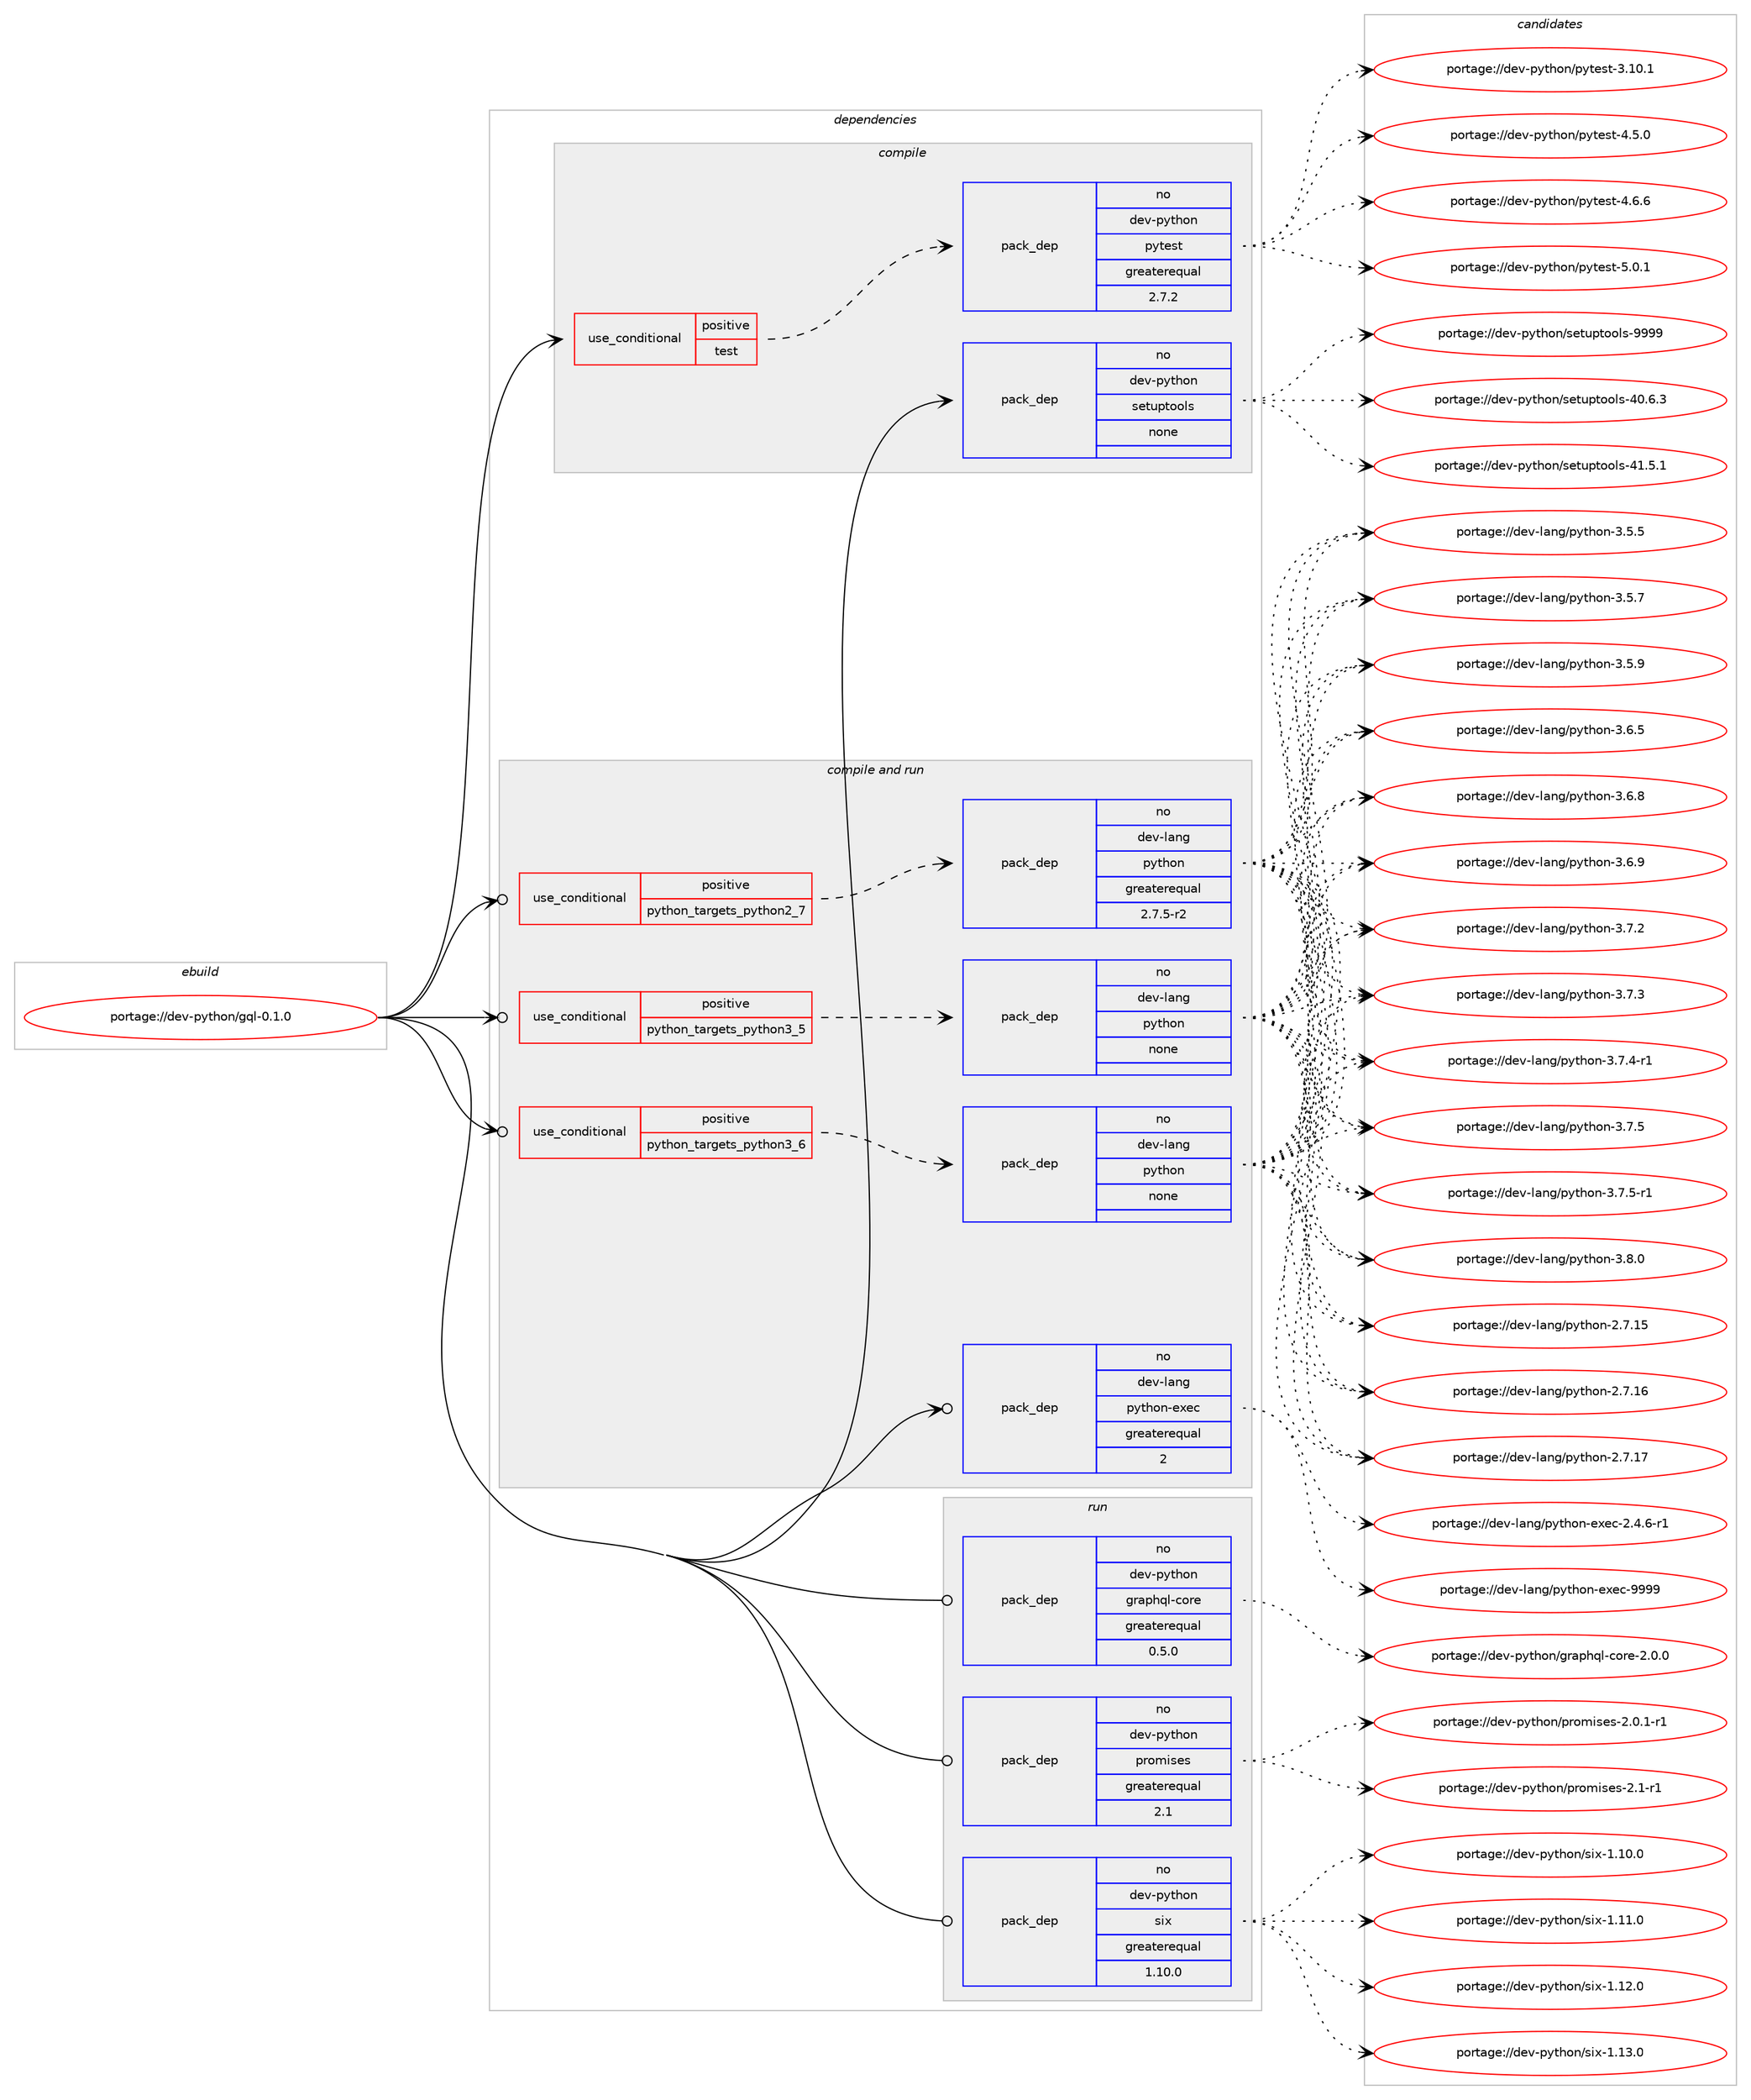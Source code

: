 digraph prolog {

# *************
# Graph options
# *************

newrank=true;
concentrate=true;
compound=true;
graph [rankdir=LR,fontname=Helvetica,fontsize=10,ranksep=1.5];#, ranksep=2.5, nodesep=0.2];
edge  [arrowhead=vee];
node  [fontname=Helvetica,fontsize=10];

# **********
# The ebuild
# **********

subgraph cluster_leftcol {
color=gray;
rank=same;
label=<<i>ebuild</i>>;
id [label="portage://dev-python/gql-0.1.0", color=red, width=4, href="../dev-python/gql-0.1.0.svg"];
}

# ****************
# The dependencies
# ****************

subgraph cluster_midcol {
color=gray;
label=<<i>dependencies</i>>;
subgraph cluster_compile {
fillcolor="#eeeeee";
style=filled;
label=<<i>compile</i>>;
subgraph cond29428 {
dependency142171 [label=<<TABLE BORDER="0" CELLBORDER="1" CELLSPACING="0" CELLPADDING="4"><TR><TD ROWSPAN="3" CELLPADDING="10">use_conditional</TD></TR><TR><TD>positive</TD></TR><TR><TD>test</TD></TR></TABLE>>, shape=none, color=red];
subgraph pack109424 {
dependency142172 [label=<<TABLE BORDER="0" CELLBORDER="1" CELLSPACING="0" CELLPADDING="4" WIDTH="220"><TR><TD ROWSPAN="6" CELLPADDING="30">pack_dep</TD></TR><TR><TD WIDTH="110">no</TD></TR><TR><TD>dev-python</TD></TR><TR><TD>pytest</TD></TR><TR><TD>greaterequal</TD></TR><TR><TD>2.7.2</TD></TR></TABLE>>, shape=none, color=blue];
}
dependency142171:e -> dependency142172:w [weight=20,style="dashed",arrowhead="vee"];
}
id:e -> dependency142171:w [weight=20,style="solid",arrowhead="vee"];
subgraph pack109425 {
dependency142173 [label=<<TABLE BORDER="0" CELLBORDER="1" CELLSPACING="0" CELLPADDING="4" WIDTH="220"><TR><TD ROWSPAN="6" CELLPADDING="30">pack_dep</TD></TR><TR><TD WIDTH="110">no</TD></TR><TR><TD>dev-python</TD></TR><TR><TD>setuptools</TD></TR><TR><TD>none</TD></TR><TR><TD></TD></TR></TABLE>>, shape=none, color=blue];
}
id:e -> dependency142173:w [weight=20,style="solid",arrowhead="vee"];
}
subgraph cluster_compileandrun {
fillcolor="#eeeeee";
style=filled;
label=<<i>compile and run</i>>;
subgraph cond29429 {
dependency142174 [label=<<TABLE BORDER="0" CELLBORDER="1" CELLSPACING="0" CELLPADDING="4"><TR><TD ROWSPAN="3" CELLPADDING="10">use_conditional</TD></TR><TR><TD>positive</TD></TR><TR><TD>python_targets_python2_7</TD></TR></TABLE>>, shape=none, color=red];
subgraph pack109426 {
dependency142175 [label=<<TABLE BORDER="0" CELLBORDER="1" CELLSPACING="0" CELLPADDING="4" WIDTH="220"><TR><TD ROWSPAN="6" CELLPADDING="30">pack_dep</TD></TR><TR><TD WIDTH="110">no</TD></TR><TR><TD>dev-lang</TD></TR><TR><TD>python</TD></TR><TR><TD>greaterequal</TD></TR><TR><TD>2.7.5-r2</TD></TR></TABLE>>, shape=none, color=blue];
}
dependency142174:e -> dependency142175:w [weight=20,style="dashed",arrowhead="vee"];
}
id:e -> dependency142174:w [weight=20,style="solid",arrowhead="odotvee"];
subgraph cond29430 {
dependency142176 [label=<<TABLE BORDER="0" CELLBORDER="1" CELLSPACING="0" CELLPADDING="4"><TR><TD ROWSPAN="3" CELLPADDING="10">use_conditional</TD></TR><TR><TD>positive</TD></TR><TR><TD>python_targets_python3_5</TD></TR></TABLE>>, shape=none, color=red];
subgraph pack109427 {
dependency142177 [label=<<TABLE BORDER="0" CELLBORDER="1" CELLSPACING="0" CELLPADDING="4" WIDTH="220"><TR><TD ROWSPAN="6" CELLPADDING="30">pack_dep</TD></TR><TR><TD WIDTH="110">no</TD></TR><TR><TD>dev-lang</TD></TR><TR><TD>python</TD></TR><TR><TD>none</TD></TR><TR><TD></TD></TR></TABLE>>, shape=none, color=blue];
}
dependency142176:e -> dependency142177:w [weight=20,style="dashed",arrowhead="vee"];
}
id:e -> dependency142176:w [weight=20,style="solid",arrowhead="odotvee"];
subgraph cond29431 {
dependency142178 [label=<<TABLE BORDER="0" CELLBORDER="1" CELLSPACING="0" CELLPADDING="4"><TR><TD ROWSPAN="3" CELLPADDING="10">use_conditional</TD></TR><TR><TD>positive</TD></TR><TR><TD>python_targets_python3_6</TD></TR></TABLE>>, shape=none, color=red];
subgraph pack109428 {
dependency142179 [label=<<TABLE BORDER="0" CELLBORDER="1" CELLSPACING="0" CELLPADDING="4" WIDTH="220"><TR><TD ROWSPAN="6" CELLPADDING="30">pack_dep</TD></TR><TR><TD WIDTH="110">no</TD></TR><TR><TD>dev-lang</TD></TR><TR><TD>python</TD></TR><TR><TD>none</TD></TR><TR><TD></TD></TR></TABLE>>, shape=none, color=blue];
}
dependency142178:e -> dependency142179:w [weight=20,style="dashed",arrowhead="vee"];
}
id:e -> dependency142178:w [weight=20,style="solid",arrowhead="odotvee"];
subgraph pack109429 {
dependency142180 [label=<<TABLE BORDER="0" CELLBORDER="1" CELLSPACING="0" CELLPADDING="4" WIDTH="220"><TR><TD ROWSPAN="6" CELLPADDING="30">pack_dep</TD></TR><TR><TD WIDTH="110">no</TD></TR><TR><TD>dev-lang</TD></TR><TR><TD>python-exec</TD></TR><TR><TD>greaterequal</TD></TR><TR><TD>2</TD></TR></TABLE>>, shape=none, color=blue];
}
id:e -> dependency142180:w [weight=20,style="solid",arrowhead="odotvee"];
}
subgraph cluster_run {
fillcolor="#eeeeee";
style=filled;
label=<<i>run</i>>;
subgraph pack109430 {
dependency142181 [label=<<TABLE BORDER="0" CELLBORDER="1" CELLSPACING="0" CELLPADDING="4" WIDTH="220"><TR><TD ROWSPAN="6" CELLPADDING="30">pack_dep</TD></TR><TR><TD WIDTH="110">no</TD></TR><TR><TD>dev-python</TD></TR><TR><TD>graphql-core</TD></TR><TR><TD>greaterequal</TD></TR><TR><TD>0.5.0</TD></TR></TABLE>>, shape=none, color=blue];
}
id:e -> dependency142181:w [weight=20,style="solid",arrowhead="odot"];
subgraph pack109431 {
dependency142182 [label=<<TABLE BORDER="0" CELLBORDER="1" CELLSPACING="0" CELLPADDING="4" WIDTH="220"><TR><TD ROWSPAN="6" CELLPADDING="30">pack_dep</TD></TR><TR><TD WIDTH="110">no</TD></TR><TR><TD>dev-python</TD></TR><TR><TD>promises</TD></TR><TR><TD>greaterequal</TD></TR><TR><TD>2.1</TD></TR></TABLE>>, shape=none, color=blue];
}
id:e -> dependency142182:w [weight=20,style="solid",arrowhead="odot"];
subgraph pack109432 {
dependency142183 [label=<<TABLE BORDER="0" CELLBORDER="1" CELLSPACING="0" CELLPADDING="4" WIDTH="220"><TR><TD ROWSPAN="6" CELLPADDING="30">pack_dep</TD></TR><TR><TD WIDTH="110">no</TD></TR><TR><TD>dev-python</TD></TR><TR><TD>six</TD></TR><TR><TD>greaterequal</TD></TR><TR><TD>1.10.0</TD></TR></TABLE>>, shape=none, color=blue];
}
id:e -> dependency142183:w [weight=20,style="solid",arrowhead="odot"];
}
}

# **************
# The candidates
# **************

subgraph cluster_choices {
rank=same;
color=gray;
label=<<i>candidates</i>>;

subgraph choice109424 {
color=black;
nodesep=1;
choiceportage100101118451121211161041111104711212111610111511645514649484649 [label="portage://dev-python/pytest-3.10.1", color=red, width=4,href="../dev-python/pytest-3.10.1.svg"];
choiceportage1001011184511212111610411111047112121116101115116455246534648 [label="portage://dev-python/pytest-4.5.0", color=red, width=4,href="../dev-python/pytest-4.5.0.svg"];
choiceportage1001011184511212111610411111047112121116101115116455246544654 [label="portage://dev-python/pytest-4.6.6", color=red, width=4,href="../dev-python/pytest-4.6.6.svg"];
choiceportage1001011184511212111610411111047112121116101115116455346484649 [label="portage://dev-python/pytest-5.0.1", color=red, width=4,href="../dev-python/pytest-5.0.1.svg"];
dependency142172:e -> choiceportage100101118451121211161041111104711212111610111511645514649484649:w [style=dotted,weight="100"];
dependency142172:e -> choiceportage1001011184511212111610411111047112121116101115116455246534648:w [style=dotted,weight="100"];
dependency142172:e -> choiceportage1001011184511212111610411111047112121116101115116455246544654:w [style=dotted,weight="100"];
dependency142172:e -> choiceportage1001011184511212111610411111047112121116101115116455346484649:w [style=dotted,weight="100"];
}
subgraph choice109425 {
color=black;
nodesep=1;
choiceportage100101118451121211161041111104711510111611711211611111110811545524846544651 [label="portage://dev-python/setuptools-40.6.3", color=red, width=4,href="../dev-python/setuptools-40.6.3.svg"];
choiceportage100101118451121211161041111104711510111611711211611111110811545524946534649 [label="portage://dev-python/setuptools-41.5.1", color=red, width=4,href="../dev-python/setuptools-41.5.1.svg"];
choiceportage10010111845112121116104111110471151011161171121161111111081154557575757 [label="portage://dev-python/setuptools-9999", color=red, width=4,href="../dev-python/setuptools-9999.svg"];
dependency142173:e -> choiceportage100101118451121211161041111104711510111611711211611111110811545524846544651:w [style=dotted,weight="100"];
dependency142173:e -> choiceportage100101118451121211161041111104711510111611711211611111110811545524946534649:w [style=dotted,weight="100"];
dependency142173:e -> choiceportage10010111845112121116104111110471151011161171121161111111081154557575757:w [style=dotted,weight="100"];
}
subgraph choice109426 {
color=black;
nodesep=1;
choiceportage10010111845108971101034711212111610411111045504655464953 [label="portage://dev-lang/python-2.7.15", color=red, width=4,href="../dev-lang/python-2.7.15.svg"];
choiceportage10010111845108971101034711212111610411111045504655464954 [label="portage://dev-lang/python-2.7.16", color=red, width=4,href="../dev-lang/python-2.7.16.svg"];
choiceportage10010111845108971101034711212111610411111045504655464955 [label="portage://dev-lang/python-2.7.17", color=red, width=4,href="../dev-lang/python-2.7.17.svg"];
choiceportage100101118451089711010347112121116104111110455146534653 [label="portage://dev-lang/python-3.5.5", color=red, width=4,href="../dev-lang/python-3.5.5.svg"];
choiceportage100101118451089711010347112121116104111110455146534655 [label="portage://dev-lang/python-3.5.7", color=red, width=4,href="../dev-lang/python-3.5.7.svg"];
choiceportage100101118451089711010347112121116104111110455146534657 [label="portage://dev-lang/python-3.5.9", color=red, width=4,href="../dev-lang/python-3.5.9.svg"];
choiceportage100101118451089711010347112121116104111110455146544653 [label="portage://dev-lang/python-3.6.5", color=red, width=4,href="../dev-lang/python-3.6.5.svg"];
choiceportage100101118451089711010347112121116104111110455146544656 [label="portage://dev-lang/python-3.6.8", color=red, width=4,href="../dev-lang/python-3.6.8.svg"];
choiceportage100101118451089711010347112121116104111110455146544657 [label="portage://dev-lang/python-3.6.9", color=red, width=4,href="../dev-lang/python-3.6.9.svg"];
choiceportage100101118451089711010347112121116104111110455146554650 [label="portage://dev-lang/python-3.7.2", color=red, width=4,href="../dev-lang/python-3.7.2.svg"];
choiceportage100101118451089711010347112121116104111110455146554651 [label="portage://dev-lang/python-3.7.3", color=red, width=4,href="../dev-lang/python-3.7.3.svg"];
choiceportage1001011184510897110103471121211161041111104551465546524511449 [label="portage://dev-lang/python-3.7.4-r1", color=red, width=4,href="../dev-lang/python-3.7.4-r1.svg"];
choiceportage100101118451089711010347112121116104111110455146554653 [label="portage://dev-lang/python-3.7.5", color=red, width=4,href="../dev-lang/python-3.7.5.svg"];
choiceportage1001011184510897110103471121211161041111104551465546534511449 [label="portage://dev-lang/python-3.7.5-r1", color=red, width=4,href="../dev-lang/python-3.7.5-r1.svg"];
choiceportage100101118451089711010347112121116104111110455146564648 [label="portage://dev-lang/python-3.8.0", color=red, width=4,href="../dev-lang/python-3.8.0.svg"];
dependency142175:e -> choiceportage10010111845108971101034711212111610411111045504655464953:w [style=dotted,weight="100"];
dependency142175:e -> choiceportage10010111845108971101034711212111610411111045504655464954:w [style=dotted,weight="100"];
dependency142175:e -> choiceportage10010111845108971101034711212111610411111045504655464955:w [style=dotted,weight="100"];
dependency142175:e -> choiceportage100101118451089711010347112121116104111110455146534653:w [style=dotted,weight="100"];
dependency142175:e -> choiceportage100101118451089711010347112121116104111110455146534655:w [style=dotted,weight="100"];
dependency142175:e -> choiceportage100101118451089711010347112121116104111110455146534657:w [style=dotted,weight="100"];
dependency142175:e -> choiceportage100101118451089711010347112121116104111110455146544653:w [style=dotted,weight="100"];
dependency142175:e -> choiceportage100101118451089711010347112121116104111110455146544656:w [style=dotted,weight="100"];
dependency142175:e -> choiceportage100101118451089711010347112121116104111110455146544657:w [style=dotted,weight="100"];
dependency142175:e -> choiceportage100101118451089711010347112121116104111110455146554650:w [style=dotted,weight="100"];
dependency142175:e -> choiceportage100101118451089711010347112121116104111110455146554651:w [style=dotted,weight="100"];
dependency142175:e -> choiceportage1001011184510897110103471121211161041111104551465546524511449:w [style=dotted,weight="100"];
dependency142175:e -> choiceportage100101118451089711010347112121116104111110455146554653:w [style=dotted,weight="100"];
dependency142175:e -> choiceportage1001011184510897110103471121211161041111104551465546534511449:w [style=dotted,weight="100"];
dependency142175:e -> choiceportage100101118451089711010347112121116104111110455146564648:w [style=dotted,weight="100"];
}
subgraph choice109427 {
color=black;
nodesep=1;
choiceportage10010111845108971101034711212111610411111045504655464953 [label="portage://dev-lang/python-2.7.15", color=red, width=4,href="../dev-lang/python-2.7.15.svg"];
choiceportage10010111845108971101034711212111610411111045504655464954 [label="portage://dev-lang/python-2.7.16", color=red, width=4,href="../dev-lang/python-2.7.16.svg"];
choiceportage10010111845108971101034711212111610411111045504655464955 [label="portage://dev-lang/python-2.7.17", color=red, width=4,href="../dev-lang/python-2.7.17.svg"];
choiceportage100101118451089711010347112121116104111110455146534653 [label="portage://dev-lang/python-3.5.5", color=red, width=4,href="../dev-lang/python-3.5.5.svg"];
choiceportage100101118451089711010347112121116104111110455146534655 [label="portage://dev-lang/python-3.5.7", color=red, width=4,href="../dev-lang/python-3.5.7.svg"];
choiceportage100101118451089711010347112121116104111110455146534657 [label="portage://dev-lang/python-3.5.9", color=red, width=4,href="../dev-lang/python-3.5.9.svg"];
choiceportage100101118451089711010347112121116104111110455146544653 [label="portage://dev-lang/python-3.6.5", color=red, width=4,href="../dev-lang/python-3.6.5.svg"];
choiceportage100101118451089711010347112121116104111110455146544656 [label="portage://dev-lang/python-3.6.8", color=red, width=4,href="../dev-lang/python-3.6.8.svg"];
choiceportage100101118451089711010347112121116104111110455146544657 [label="portage://dev-lang/python-3.6.9", color=red, width=4,href="../dev-lang/python-3.6.9.svg"];
choiceportage100101118451089711010347112121116104111110455146554650 [label="portage://dev-lang/python-3.7.2", color=red, width=4,href="../dev-lang/python-3.7.2.svg"];
choiceportage100101118451089711010347112121116104111110455146554651 [label="portage://dev-lang/python-3.7.3", color=red, width=4,href="../dev-lang/python-3.7.3.svg"];
choiceportage1001011184510897110103471121211161041111104551465546524511449 [label="portage://dev-lang/python-3.7.4-r1", color=red, width=4,href="../dev-lang/python-3.7.4-r1.svg"];
choiceportage100101118451089711010347112121116104111110455146554653 [label="portage://dev-lang/python-3.7.5", color=red, width=4,href="../dev-lang/python-3.7.5.svg"];
choiceportage1001011184510897110103471121211161041111104551465546534511449 [label="portage://dev-lang/python-3.7.5-r1", color=red, width=4,href="../dev-lang/python-3.7.5-r1.svg"];
choiceportage100101118451089711010347112121116104111110455146564648 [label="portage://dev-lang/python-3.8.0", color=red, width=4,href="../dev-lang/python-3.8.0.svg"];
dependency142177:e -> choiceportage10010111845108971101034711212111610411111045504655464953:w [style=dotted,weight="100"];
dependency142177:e -> choiceportage10010111845108971101034711212111610411111045504655464954:w [style=dotted,weight="100"];
dependency142177:e -> choiceportage10010111845108971101034711212111610411111045504655464955:w [style=dotted,weight="100"];
dependency142177:e -> choiceportage100101118451089711010347112121116104111110455146534653:w [style=dotted,weight="100"];
dependency142177:e -> choiceportage100101118451089711010347112121116104111110455146534655:w [style=dotted,weight="100"];
dependency142177:e -> choiceportage100101118451089711010347112121116104111110455146534657:w [style=dotted,weight="100"];
dependency142177:e -> choiceportage100101118451089711010347112121116104111110455146544653:w [style=dotted,weight="100"];
dependency142177:e -> choiceportage100101118451089711010347112121116104111110455146544656:w [style=dotted,weight="100"];
dependency142177:e -> choiceportage100101118451089711010347112121116104111110455146544657:w [style=dotted,weight="100"];
dependency142177:e -> choiceportage100101118451089711010347112121116104111110455146554650:w [style=dotted,weight="100"];
dependency142177:e -> choiceportage100101118451089711010347112121116104111110455146554651:w [style=dotted,weight="100"];
dependency142177:e -> choiceportage1001011184510897110103471121211161041111104551465546524511449:w [style=dotted,weight="100"];
dependency142177:e -> choiceportage100101118451089711010347112121116104111110455146554653:w [style=dotted,weight="100"];
dependency142177:e -> choiceportage1001011184510897110103471121211161041111104551465546534511449:w [style=dotted,weight="100"];
dependency142177:e -> choiceportage100101118451089711010347112121116104111110455146564648:w [style=dotted,weight="100"];
}
subgraph choice109428 {
color=black;
nodesep=1;
choiceportage10010111845108971101034711212111610411111045504655464953 [label="portage://dev-lang/python-2.7.15", color=red, width=4,href="../dev-lang/python-2.7.15.svg"];
choiceportage10010111845108971101034711212111610411111045504655464954 [label="portage://dev-lang/python-2.7.16", color=red, width=4,href="../dev-lang/python-2.7.16.svg"];
choiceportage10010111845108971101034711212111610411111045504655464955 [label="portage://dev-lang/python-2.7.17", color=red, width=4,href="../dev-lang/python-2.7.17.svg"];
choiceportage100101118451089711010347112121116104111110455146534653 [label="portage://dev-lang/python-3.5.5", color=red, width=4,href="../dev-lang/python-3.5.5.svg"];
choiceportage100101118451089711010347112121116104111110455146534655 [label="portage://dev-lang/python-3.5.7", color=red, width=4,href="../dev-lang/python-3.5.7.svg"];
choiceportage100101118451089711010347112121116104111110455146534657 [label="portage://dev-lang/python-3.5.9", color=red, width=4,href="../dev-lang/python-3.5.9.svg"];
choiceportage100101118451089711010347112121116104111110455146544653 [label="portage://dev-lang/python-3.6.5", color=red, width=4,href="../dev-lang/python-3.6.5.svg"];
choiceportage100101118451089711010347112121116104111110455146544656 [label="portage://dev-lang/python-3.6.8", color=red, width=4,href="../dev-lang/python-3.6.8.svg"];
choiceportage100101118451089711010347112121116104111110455146544657 [label="portage://dev-lang/python-3.6.9", color=red, width=4,href="../dev-lang/python-3.6.9.svg"];
choiceportage100101118451089711010347112121116104111110455146554650 [label="portage://dev-lang/python-3.7.2", color=red, width=4,href="../dev-lang/python-3.7.2.svg"];
choiceportage100101118451089711010347112121116104111110455146554651 [label="portage://dev-lang/python-3.7.3", color=red, width=4,href="../dev-lang/python-3.7.3.svg"];
choiceportage1001011184510897110103471121211161041111104551465546524511449 [label="portage://dev-lang/python-3.7.4-r1", color=red, width=4,href="../dev-lang/python-3.7.4-r1.svg"];
choiceportage100101118451089711010347112121116104111110455146554653 [label="portage://dev-lang/python-3.7.5", color=red, width=4,href="../dev-lang/python-3.7.5.svg"];
choiceportage1001011184510897110103471121211161041111104551465546534511449 [label="portage://dev-lang/python-3.7.5-r1", color=red, width=4,href="../dev-lang/python-3.7.5-r1.svg"];
choiceportage100101118451089711010347112121116104111110455146564648 [label="portage://dev-lang/python-3.8.0", color=red, width=4,href="../dev-lang/python-3.8.0.svg"];
dependency142179:e -> choiceportage10010111845108971101034711212111610411111045504655464953:w [style=dotted,weight="100"];
dependency142179:e -> choiceportage10010111845108971101034711212111610411111045504655464954:w [style=dotted,weight="100"];
dependency142179:e -> choiceportage10010111845108971101034711212111610411111045504655464955:w [style=dotted,weight="100"];
dependency142179:e -> choiceportage100101118451089711010347112121116104111110455146534653:w [style=dotted,weight="100"];
dependency142179:e -> choiceportage100101118451089711010347112121116104111110455146534655:w [style=dotted,weight="100"];
dependency142179:e -> choiceportage100101118451089711010347112121116104111110455146534657:w [style=dotted,weight="100"];
dependency142179:e -> choiceportage100101118451089711010347112121116104111110455146544653:w [style=dotted,weight="100"];
dependency142179:e -> choiceportage100101118451089711010347112121116104111110455146544656:w [style=dotted,weight="100"];
dependency142179:e -> choiceportage100101118451089711010347112121116104111110455146544657:w [style=dotted,weight="100"];
dependency142179:e -> choiceportage100101118451089711010347112121116104111110455146554650:w [style=dotted,weight="100"];
dependency142179:e -> choiceportage100101118451089711010347112121116104111110455146554651:w [style=dotted,weight="100"];
dependency142179:e -> choiceportage1001011184510897110103471121211161041111104551465546524511449:w [style=dotted,weight="100"];
dependency142179:e -> choiceportage100101118451089711010347112121116104111110455146554653:w [style=dotted,weight="100"];
dependency142179:e -> choiceportage1001011184510897110103471121211161041111104551465546534511449:w [style=dotted,weight="100"];
dependency142179:e -> choiceportage100101118451089711010347112121116104111110455146564648:w [style=dotted,weight="100"];
}
subgraph choice109429 {
color=black;
nodesep=1;
choiceportage10010111845108971101034711212111610411111045101120101994550465246544511449 [label="portage://dev-lang/python-exec-2.4.6-r1", color=red, width=4,href="../dev-lang/python-exec-2.4.6-r1.svg"];
choiceportage10010111845108971101034711212111610411111045101120101994557575757 [label="portage://dev-lang/python-exec-9999", color=red, width=4,href="../dev-lang/python-exec-9999.svg"];
dependency142180:e -> choiceportage10010111845108971101034711212111610411111045101120101994550465246544511449:w [style=dotted,weight="100"];
dependency142180:e -> choiceportage10010111845108971101034711212111610411111045101120101994557575757:w [style=dotted,weight="100"];
}
subgraph choice109430 {
color=black;
nodesep=1;
choiceportage1001011184511212111610411111047103114971121041131084599111114101455046484648 [label="portage://dev-python/graphql-core-2.0.0", color=red, width=4,href="../dev-python/graphql-core-2.0.0.svg"];
dependency142181:e -> choiceportage1001011184511212111610411111047103114971121041131084599111114101455046484648:w [style=dotted,weight="100"];
}
subgraph choice109431 {
color=black;
nodesep=1;
choiceportage10010111845112121116104111110471121141111091051151011154550464846494511449 [label="portage://dev-python/promises-2.0.1-r1", color=red, width=4,href="../dev-python/promises-2.0.1-r1.svg"];
choiceportage1001011184511212111610411111047112114111109105115101115455046494511449 [label="portage://dev-python/promises-2.1-r1", color=red, width=4,href="../dev-python/promises-2.1-r1.svg"];
dependency142182:e -> choiceportage10010111845112121116104111110471121141111091051151011154550464846494511449:w [style=dotted,weight="100"];
dependency142182:e -> choiceportage1001011184511212111610411111047112114111109105115101115455046494511449:w [style=dotted,weight="100"];
}
subgraph choice109432 {
color=black;
nodesep=1;
choiceportage100101118451121211161041111104711510512045494649484648 [label="portage://dev-python/six-1.10.0", color=red, width=4,href="../dev-python/six-1.10.0.svg"];
choiceportage100101118451121211161041111104711510512045494649494648 [label="portage://dev-python/six-1.11.0", color=red, width=4,href="../dev-python/six-1.11.0.svg"];
choiceportage100101118451121211161041111104711510512045494649504648 [label="portage://dev-python/six-1.12.0", color=red, width=4,href="../dev-python/six-1.12.0.svg"];
choiceportage100101118451121211161041111104711510512045494649514648 [label="portage://dev-python/six-1.13.0", color=red, width=4,href="../dev-python/six-1.13.0.svg"];
dependency142183:e -> choiceportage100101118451121211161041111104711510512045494649484648:w [style=dotted,weight="100"];
dependency142183:e -> choiceportage100101118451121211161041111104711510512045494649494648:w [style=dotted,weight="100"];
dependency142183:e -> choiceportage100101118451121211161041111104711510512045494649504648:w [style=dotted,weight="100"];
dependency142183:e -> choiceportage100101118451121211161041111104711510512045494649514648:w [style=dotted,weight="100"];
}
}

}
